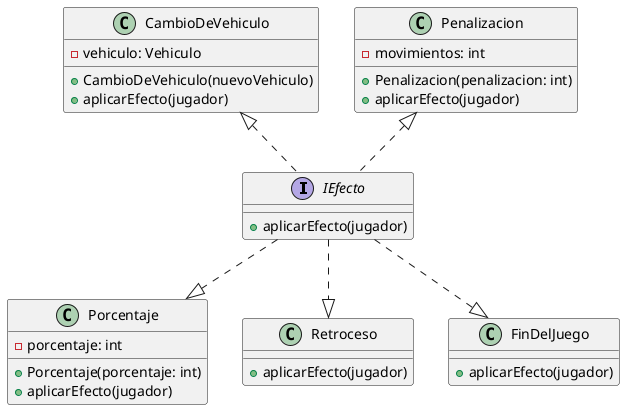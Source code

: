 @startuml
'https://plantuml.com/class-diagram

interface IEfecto {
    + aplicarEfecto(jugador)
}

class CambioDeVehiculo {
    - vehiculo: Vehiculo
    + CambioDeVehiculo(nuevoVehiculo)
    + aplicarEfecto(jugador)
}

class Penalizacion {
    - movimientos: int
    + Penalizacion(penalizacion: int)
    + aplicarEfecto(jugador)
}

class Porcentaje {
    - porcentaje: int
    + Porcentaje(porcentaje: int)
    + aplicarEfecto(jugador)
}

class Retroceso {
    + aplicarEfecto(jugador)
}

class FinDelJuego {
    + aplicarEfecto(jugador)
}

CambioDeVehiculo <|.. IEfecto 
Penalizacion <|.. IEfecto

IEfecto ..|> FinDelJuego
IEfecto ..|> Porcentaje
IEfecto ..|> Retroceso

@enduml
